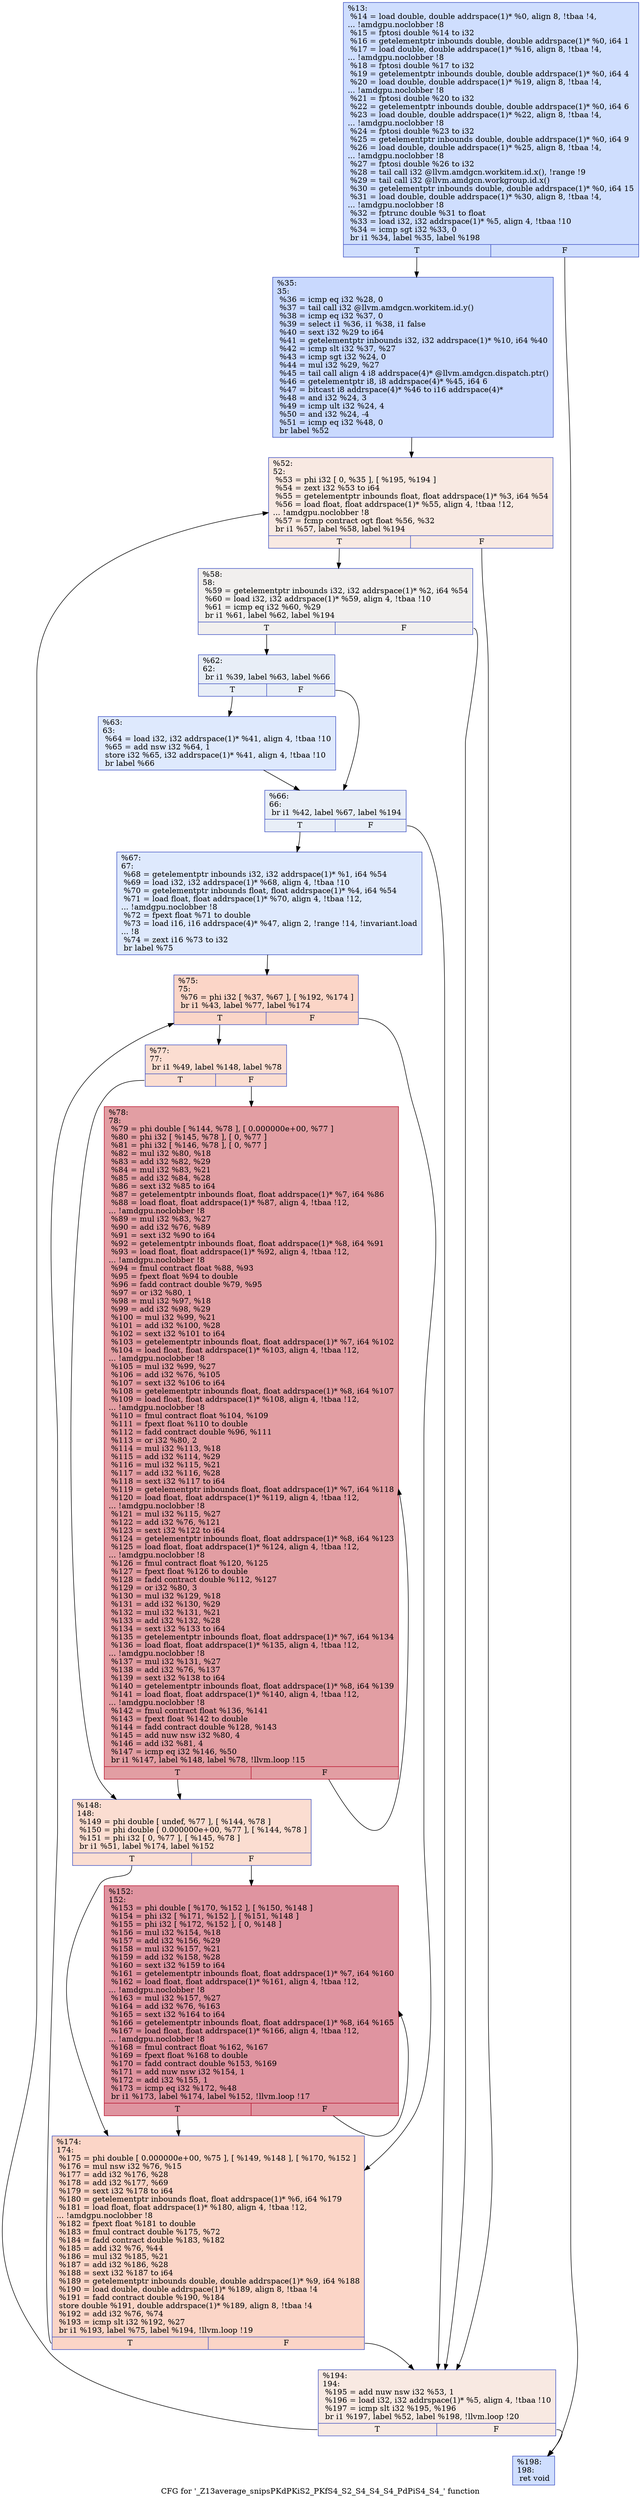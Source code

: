 digraph "CFG for '_Z13average_snipsPKdPKiS2_PKfS4_S2_S4_S4_S4_PdPiS4_S4_' function" {
	label="CFG for '_Z13average_snipsPKdPKiS2_PKfS4_S2_S4_S4_S4_PdPiS4_S4_' function";

	Node0x52f0a40 [shape=record,color="#3d50c3ff", style=filled, fillcolor="#93b5fe70",label="{%13:\l  %14 = load double, double addrspace(1)* %0, align 8, !tbaa !4,\l... !amdgpu.noclobber !8\l  %15 = fptosi double %14 to i32\l  %16 = getelementptr inbounds double, double addrspace(1)* %0, i64 1\l  %17 = load double, double addrspace(1)* %16, align 8, !tbaa !4,\l... !amdgpu.noclobber !8\l  %18 = fptosi double %17 to i32\l  %19 = getelementptr inbounds double, double addrspace(1)* %0, i64 4\l  %20 = load double, double addrspace(1)* %19, align 8, !tbaa !4,\l... !amdgpu.noclobber !8\l  %21 = fptosi double %20 to i32\l  %22 = getelementptr inbounds double, double addrspace(1)* %0, i64 6\l  %23 = load double, double addrspace(1)* %22, align 8, !tbaa !4,\l... !amdgpu.noclobber !8\l  %24 = fptosi double %23 to i32\l  %25 = getelementptr inbounds double, double addrspace(1)* %0, i64 9\l  %26 = load double, double addrspace(1)* %25, align 8, !tbaa !4,\l... !amdgpu.noclobber !8\l  %27 = fptosi double %26 to i32\l  %28 = tail call i32 @llvm.amdgcn.workitem.id.x(), !range !9\l  %29 = tail call i32 @llvm.amdgcn.workgroup.id.x()\l  %30 = getelementptr inbounds double, double addrspace(1)* %0, i64 15\l  %31 = load double, double addrspace(1)* %30, align 8, !tbaa !4,\l... !amdgpu.noclobber !8\l  %32 = fptrunc double %31 to float\l  %33 = load i32, i32 addrspace(1)* %5, align 4, !tbaa !10\l  %34 = icmp sgt i32 %33, 0\l  br i1 %34, label %35, label %198\l|{<s0>T|<s1>F}}"];
	Node0x52f0a40:s0 -> Node0x52f4a40;
	Node0x52f0a40:s1 -> Node0x52f4ad0;
	Node0x52f4a40 [shape=record,color="#3d50c3ff", style=filled, fillcolor="#85a8fc70",label="{%35:\l35:                                               \l  %36 = icmp eq i32 %28, 0\l  %37 = tail call i32 @llvm.amdgcn.workitem.id.y()\l  %38 = icmp eq i32 %37, 0\l  %39 = select i1 %36, i1 %38, i1 false\l  %40 = sext i32 %29 to i64\l  %41 = getelementptr inbounds i32, i32 addrspace(1)* %10, i64 %40\l  %42 = icmp slt i32 %37, %27\l  %43 = icmp sgt i32 %24, 0\l  %44 = mul i32 %29, %27\l  %45 = tail call align 4 i8 addrspace(4)* @llvm.amdgcn.dispatch.ptr()\l  %46 = getelementptr i8, i8 addrspace(4)* %45, i64 6\l  %47 = bitcast i8 addrspace(4)* %46 to i16 addrspace(4)*\l  %48 = and i32 %24, 3\l  %49 = icmp ult i32 %24, 4\l  %50 = and i32 %24, -4\l  %51 = icmp eq i32 %48, 0\l  br label %52\l}"];
	Node0x52f4a40 -> Node0x52f5870;
	Node0x52f5870 [shape=record,color="#3d50c3ff", style=filled, fillcolor="#efcebd70",label="{%52:\l52:                                               \l  %53 = phi i32 [ 0, %35 ], [ %195, %194 ]\l  %54 = zext i32 %53 to i64\l  %55 = getelementptr inbounds float, float addrspace(1)* %3, i64 %54\l  %56 = load float, float addrspace(1)* %55, align 4, !tbaa !12,\l... !amdgpu.noclobber !8\l  %57 = fcmp contract ogt float %56, %32\l  br i1 %57, label %58, label %194\l|{<s0>T|<s1>F}}"];
	Node0x52f5870:s0 -> Node0x52f5f10;
	Node0x52f5870:s1 -> Node0x52f59a0;
	Node0x52f5f10 [shape=record,color="#3d50c3ff", style=filled, fillcolor="#e0dbd870",label="{%58:\l58:                                               \l  %59 = getelementptr inbounds i32, i32 addrspace(1)* %2, i64 %54\l  %60 = load i32, i32 addrspace(1)* %59, align 4, !tbaa !10\l  %61 = icmp eq i32 %60, %29\l  br i1 %61, label %62, label %194\l|{<s0>T|<s1>F}}"];
	Node0x52f5f10:s0 -> Node0x52f6800;
	Node0x52f5f10:s1 -> Node0x52f59a0;
	Node0x52f6800 [shape=record,color="#3d50c3ff", style=filled, fillcolor="#cbd8ee70",label="{%62:\l62:                                               \l  br i1 %39, label %63, label %66\l|{<s0>T|<s1>F}}"];
	Node0x52f6800:s0 -> Node0x52f6900;
	Node0x52f6800:s1 -> Node0x52f6950;
	Node0x52f6900 [shape=record,color="#3d50c3ff", style=filled, fillcolor="#b5cdfa70",label="{%63:\l63:                                               \l  %64 = load i32, i32 addrspace(1)* %41, align 4, !tbaa !10\l  %65 = add nsw i32 %64, 1\l  store i32 %65, i32 addrspace(1)* %41, align 4, !tbaa !10\l  br label %66\l}"];
	Node0x52f6900 -> Node0x52f6950;
	Node0x52f6950 [shape=record,color="#3d50c3ff", style=filled, fillcolor="#cbd8ee70",label="{%66:\l66:                                               \l  br i1 %42, label %67, label %194\l|{<s0>T|<s1>F}}"];
	Node0x52f6950:s0 -> Node0x52f4870;
	Node0x52f6950:s1 -> Node0x52f59a0;
	Node0x52f4870 [shape=record,color="#3d50c3ff", style=filled, fillcolor="#b5cdfa70",label="{%67:\l67:                                               \l  %68 = getelementptr inbounds i32, i32 addrspace(1)* %1, i64 %54\l  %69 = load i32, i32 addrspace(1)* %68, align 4, !tbaa !10\l  %70 = getelementptr inbounds float, float addrspace(1)* %4, i64 %54\l  %71 = load float, float addrspace(1)* %70, align 4, !tbaa !12,\l... !amdgpu.noclobber !8\l  %72 = fpext float %71 to double\l  %73 = load i16, i16 addrspace(4)* %47, align 2, !range !14, !invariant.load\l... !8\l  %74 = zext i16 %73 to i32\l  br label %75\l}"];
	Node0x52f4870 -> Node0x52f7a80;
	Node0x52f7a80 [shape=record,color="#3d50c3ff", style=filled, fillcolor="#f5a08170",label="{%75:\l75:                                               \l  %76 = phi i32 [ %37, %67 ], [ %192, %174 ]\l  br i1 %43, label %77, label %174\l|{<s0>T|<s1>F}}"];
	Node0x52f7a80:s0 -> Node0x52f7cc0;
	Node0x52f7a80:s1 -> Node0x52f7b80;
	Node0x52f7cc0 [shape=record,color="#3d50c3ff", style=filled, fillcolor="#f7b39670",label="{%77:\l77:                                               \l  br i1 %49, label %148, label %78\l|{<s0>T|<s1>F}}"];
	Node0x52f7cc0:s0 -> Node0x52f7e00;
	Node0x52f7cc0:s1 -> Node0x52f7e50;
	Node0x52f7e50 [shape=record,color="#b70d28ff", style=filled, fillcolor="#be242e70",label="{%78:\l78:                                               \l  %79 = phi double [ %144, %78 ], [ 0.000000e+00, %77 ]\l  %80 = phi i32 [ %145, %78 ], [ 0, %77 ]\l  %81 = phi i32 [ %146, %78 ], [ 0, %77 ]\l  %82 = mul i32 %80, %18\l  %83 = add i32 %82, %29\l  %84 = mul i32 %83, %21\l  %85 = add i32 %84, %28\l  %86 = sext i32 %85 to i64\l  %87 = getelementptr inbounds float, float addrspace(1)* %7, i64 %86\l  %88 = load float, float addrspace(1)* %87, align 4, !tbaa !12,\l... !amdgpu.noclobber !8\l  %89 = mul i32 %83, %27\l  %90 = add i32 %76, %89\l  %91 = sext i32 %90 to i64\l  %92 = getelementptr inbounds float, float addrspace(1)* %8, i64 %91\l  %93 = load float, float addrspace(1)* %92, align 4, !tbaa !12,\l... !amdgpu.noclobber !8\l  %94 = fmul contract float %88, %93\l  %95 = fpext float %94 to double\l  %96 = fadd contract double %79, %95\l  %97 = or i32 %80, 1\l  %98 = mul i32 %97, %18\l  %99 = add i32 %98, %29\l  %100 = mul i32 %99, %21\l  %101 = add i32 %100, %28\l  %102 = sext i32 %101 to i64\l  %103 = getelementptr inbounds float, float addrspace(1)* %7, i64 %102\l  %104 = load float, float addrspace(1)* %103, align 4, !tbaa !12,\l... !amdgpu.noclobber !8\l  %105 = mul i32 %99, %27\l  %106 = add i32 %76, %105\l  %107 = sext i32 %106 to i64\l  %108 = getelementptr inbounds float, float addrspace(1)* %8, i64 %107\l  %109 = load float, float addrspace(1)* %108, align 4, !tbaa !12,\l... !amdgpu.noclobber !8\l  %110 = fmul contract float %104, %109\l  %111 = fpext float %110 to double\l  %112 = fadd contract double %96, %111\l  %113 = or i32 %80, 2\l  %114 = mul i32 %113, %18\l  %115 = add i32 %114, %29\l  %116 = mul i32 %115, %21\l  %117 = add i32 %116, %28\l  %118 = sext i32 %117 to i64\l  %119 = getelementptr inbounds float, float addrspace(1)* %7, i64 %118\l  %120 = load float, float addrspace(1)* %119, align 4, !tbaa !12,\l... !amdgpu.noclobber !8\l  %121 = mul i32 %115, %27\l  %122 = add i32 %76, %121\l  %123 = sext i32 %122 to i64\l  %124 = getelementptr inbounds float, float addrspace(1)* %8, i64 %123\l  %125 = load float, float addrspace(1)* %124, align 4, !tbaa !12,\l... !amdgpu.noclobber !8\l  %126 = fmul contract float %120, %125\l  %127 = fpext float %126 to double\l  %128 = fadd contract double %112, %127\l  %129 = or i32 %80, 3\l  %130 = mul i32 %129, %18\l  %131 = add i32 %130, %29\l  %132 = mul i32 %131, %21\l  %133 = add i32 %132, %28\l  %134 = sext i32 %133 to i64\l  %135 = getelementptr inbounds float, float addrspace(1)* %7, i64 %134\l  %136 = load float, float addrspace(1)* %135, align 4, !tbaa !12,\l... !amdgpu.noclobber !8\l  %137 = mul i32 %131, %27\l  %138 = add i32 %76, %137\l  %139 = sext i32 %138 to i64\l  %140 = getelementptr inbounds float, float addrspace(1)* %8, i64 %139\l  %141 = load float, float addrspace(1)* %140, align 4, !tbaa !12,\l... !amdgpu.noclobber !8\l  %142 = fmul contract float %136, %141\l  %143 = fpext float %142 to double\l  %144 = fadd contract double %128, %143\l  %145 = add nuw nsw i32 %80, 4\l  %146 = add i32 %81, 4\l  %147 = icmp eq i32 %146, %50\l  br i1 %147, label %148, label %78, !llvm.loop !15\l|{<s0>T|<s1>F}}"];
	Node0x52f7e50:s0 -> Node0x52f7e00;
	Node0x52f7e50:s1 -> Node0x52f7e50;
	Node0x52f7e00 [shape=record,color="#3d50c3ff", style=filled, fillcolor="#f7b39670",label="{%148:\l148:                                              \l  %149 = phi double [ undef, %77 ], [ %144, %78 ]\l  %150 = phi double [ 0.000000e+00, %77 ], [ %144, %78 ]\l  %151 = phi i32 [ 0, %77 ], [ %145, %78 ]\l  br i1 %51, label %174, label %152\l|{<s0>T|<s1>F}}"];
	Node0x52f7e00:s0 -> Node0x52f7b80;
	Node0x52f7e00:s1 -> Node0x52fbdd0;
	Node0x52fbdd0 [shape=record,color="#b70d28ff", style=filled, fillcolor="#b70d2870",label="{%152:\l152:                                              \l  %153 = phi double [ %170, %152 ], [ %150, %148 ]\l  %154 = phi i32 [ %171, %152 ], [ %151, %148 ]\l  %155 = phi i32 [ %172, %152 ], [ 0, %148 ]\l  %156 = mul i32 %154, %18\l  %157 = add i32 %156, %29\l  %158 = mul i32 %157, %21\l  %159 = add i32 %158, %28\l  %160 = sext i32 %159 to i64\l  %161 = getelementptr inbounds float, float addrspace(1)* %7, i64 %160\l  %162 = load float, float addrspace(1)* %161, align 4, !tbaa !12,\l... !amdgpu.noclobber !8\l  %163 = mul i32 %157, %27\l  %164 = add i32 %76, %163\l  %165 = sext i32 %164 to i64\l  %166 = getelementptr inbounds float, float addrspace(1)* %8, i64 %165\l  %167 = load float, float addrspace(1)* %166, align 4, !tbaa !12,\l... !amdgpu.noclobber !8\l  %168 = fmul contract float %162, %167\l  %169 = fpext float %168 to double\l  %170 = fadd contract double %153, %169\l  %171 = add nuw nsw i32 %154, 1\l  %172 = add i32 %155, 1\l  %173 = icmp eq i32 %172, %48\l  br i1 %173, label %174, label %152, !llvm.loop !17\l|{<s0>T|<s1>F}}"];
	Node0x52fbdd0:s0 -> Node0x52f7b80;
	Node0x52fbdd0:s1 -> Node0x52fbdd0;
	Node0x52f7b80 [shape=record,color="#3d50c3ff", style=filled, fillcolor="#f5a08170",label="{%174:\l174:                                              \l  %175 = phi double [ 0.000000e+00, %75 ], [ %149, %148 ], [ %170, %152 ]\l  %176 = mul nsw i32 %76, %15\l  %177 = add i32 %176, %28\l  %178 = add i32 %177, %69\l  %179 = sext i32 %178 to i64\l  %180 = getelementptr inbounds float, float addrspace(1)* %6, i64 %179\l  %181 = load float, float addrspace(1)* %180, align 4, !tbaa !12,\l... !amdgpu.noclobber !8\l  %182 = fpext float %181 to double\l  %183 = fmul contract double %175, %72\l  %184 = fadd contract double %183, %182\l  %185 = add i32 %76, %44\l  %186 = mul i32 %185, %21\l  %187 = add i32 %186, %28\l  %188 = sext i32 %187 to i64\l  %189 = getelementptr inbounds double, double addrspace(1)* %9, i64 %188\l  %190 = load double, double addrspace(1)* %189, align 8, !tbaa !4\l  %191 = fadd contract double %190, %184\l  store double %191, double addrspace(1)* %189, align 8, !tbaa !4\l  %192 = add i32 %76, %74\l  %193 = icmp slt i32 %192, %27\l  br i1 %193, label %75, label %194, !llvm.loop !19\l|{<s0>T|<s1>F}}"];
	Node0x52f7b80:s0 -> Node0x52f7a80;
	Node0x52f7b80:s1 -> Node0x52f59a0;
	Node0x52f59a0 [shape=record,color="#3d50c3ff", style=filled, fillcolor="#efcebd70",label="{%194:\l194:                                              \l  %195 = add nuw nsw i32 %53, 1\l  %196 = load i32, i32 addrspace(1)* %5, align 4, !tbaa !10\l  %197 = icmp slt i32 %195, %196\l  br i1 %197, label %52, label %198, !llvm.loop !20\l|{<s0>T|<s1>F}}"];
	Node0x52f59a0:s0 -> Node0x52f5870;
	Node0x52f59a0:s1 -> Node0x52f4ad0;
	Node0x52f4ad0 [shape=record,color="#3d50c3ff", style=filled, fillcolor="#93b5fe70",label="{%198:\l198:                                              \l  ret void\l}"];
}
